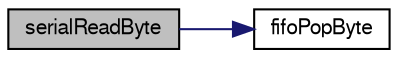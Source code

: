 digraph "serialReadByte"
{
  edge [fontname="FreeSans",fontsize="10",labelfontname="FreeSans",labelfontsize="10"];
  node [fontname="FreeSans",fontsize="10",shape=record];
  rankdir="LR";
  Node1 [label="serialReadByte",height=0.2,width=0.4,color="black", fillcolor="grey75", style="filled" fontcolor="black"];
  Node1 -> Node2 [color="midnightblue",fontsize="10",style="solid",fontname="FreeSans"];
  Node2 [label="fifoPopByte",height=0.2,width=0.4,color="black", fillcolor="white", style="filled",URL="$group__fifo.html#gacee477e69a1ee6a88b7c97a62867702e",tooltip="reads a byte form a FIFO-buffer (byte is deletet from the buffer)"];
}
